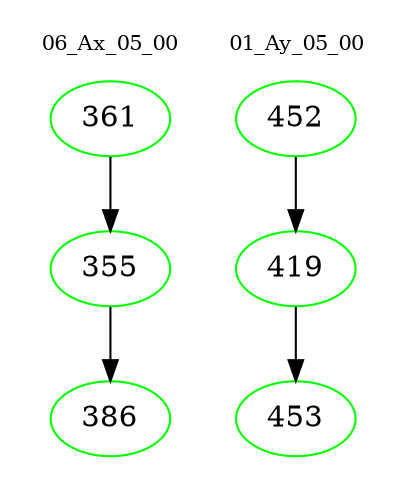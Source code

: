 digraph{
subgraph cluster_0 {
color = white
label = "06_Ax_05_00";
fontsize=10;
T0_361 [label="361", color="green"]
T0_361 -> T0_355 [color="black"]
T0_355 [label="355", color="green"]
T0_355 -> T0_386 [color="black"]
T0_386 [label="386", color="green"]
}
subgraph cluster_1 {
color = white
label = "01_Ay_05_00";
fontsize=10;
T1_452 [label="452", color="green"]
T1_452 -> T1_419 [color="black"]
T1_419 [label="419", color="green"]
T1_419 -> T1_453 [color="black"]
T1_453 [label="453", color="green"]
}
}
